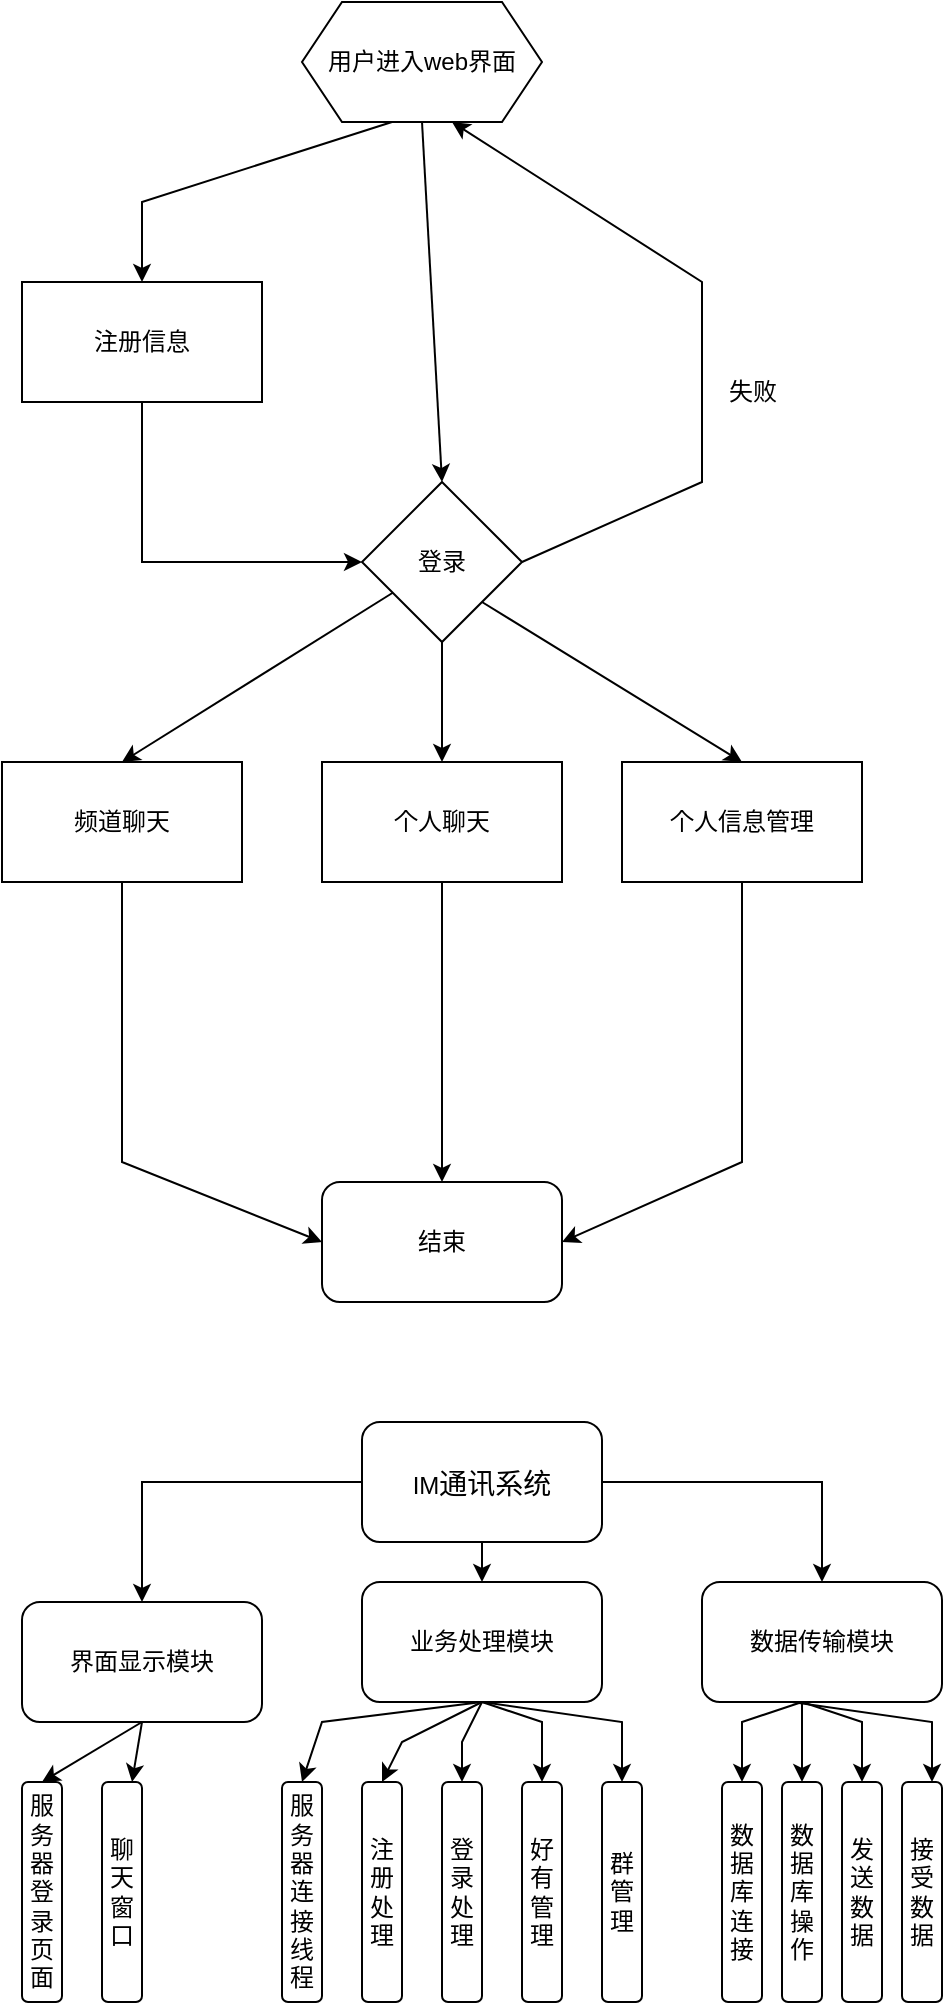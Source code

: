 <mxfile version="21.1.7" type="github">
  <diagram id="C5RBs43oDa-KdzZeNtuy" name="Page-1">
    <mxGraphModel dx="662" dy="943" grid="1" gridSize="10" guides="1" tooltips="1" connect="1" arrows="1" fold="1" page="1" pageScale="1" pageWidth="827" pageHeight="1169" math="0" shadow="0">
      <root>
        <mxCell id="WIyWlLk6GJQsqaUBKTNV-0" />
        <mxCell id="WIyWlLk6GJQsqaUBKTNV-1" parent="WIyWlLk6GJQsqaUBKTNV-0" />
        <mxCell id="-pjxlFoHNSqb5RoikKhp-0" value="用户进入web界面" style="shape=hexagon;perimeter=hexagonPerimeter2;whiteSpace=wrap;html=1;fixedSize=1;" parent="WIyWlLk6GJQsqaUBKTNV-1" vertex="1">
          <mxGeometry x="270" y="60" width="120" height="60" as="geometry" />
        </mxCell>
        <mxCell id="-pjxlFoHNSqb5RoikKhp-1" value="注册信息" style="whiteSpace=wrap;html=1;" parent="WIyWlLk6GJQsqaUBKTNV-1" vertex="1">
          <mxGeometry x="130" y="200" width="120" height="60" as="geometry" />
        </mxCell>
        <mxCell id="-pjxlFoHNSqb5RoikKhp-5" value="登录" style="rhombus;whiteSpace=wrap;html=1;" parent="WIyWlLk6GJQsqaUBKTNV-1" vertex="1">
          <mxGeometry x="300" y="300" width="80" height="80" as="geometry" />
        </mxCell>
        <mxCell id="-pjxlFoHNSqb5RoikKhp-8" value="" style="endArrow=classic;html=1;rounded=0;exitX=0.375;exitY=1;exitDx=0;exitDy=0;entryX=0.5;entryY=0;entryDx=0;entryDy=0;" parent="WIyWlLk6GJQsqaUBKTNV-1" source="-pjxlFoHNSqb5RoikKhp-0" target="-pjxlFoHNSqb5RoikKhp-1" edge="1">
          <mxGeometry width="50" height="50" relative="1" as="geometry">
            <mxPoint x="360" y="310" as="sourcePoint" />
            <mxPoint x="410" y="260" as="targetPoint" />
            <Array as="points">
              <mxPoint x="190" y="160" />
            </Array>
          </mxGeometry>
        </mxCell>
        <mxCell id="-pjxlFoHNSqb5RoikKhp-9" value="" style="endArrow=classic;html=1;rounded=0;exitX=0.5;exitY=1;exitDx=0;exitDy=0;entryX=0.5;entryY=0;entryDx=0;entryDy=0;" parent="WIyWlLk6GJQsqaUBKTNV-1" source="-pjxlFoHNSqb5RoikKhp-0" target="-pjxlFoHNSqb5RoikKhp-5" edge="1">
          <mxGeometry width="50" height="50" relative="1" as="geometry">
            <mxPoint x="360" y="310" as="sourcePoint" />
            <mxPoint x="410" y="260" as="targetPoint" />
          </mxGeometry>
        </mxCell>
        <mxCell id="-pjxlFoHNSqb5RoikKhp-10" value="" style="endArrow=classic;html=1;rounded=0;exitX=0.5;exitY=1;exitDx=0;exitDy=0;entryX=0;entryY=0.5;entryDx=0;entryDy=0;" parent="WIyWlLk6GJQsqaUBKTNV-1" source="-pjxlFoHNSqb5RoikKhp-1" target="-pjxlFoHNSqb5RoikKhp-5" edge="1">
          <mxGeometry width="50" height="50" relative="1" as="geometry">
            <mxPoint x="360" y="310" as="sourcePoint" />
            <mxPoint x="410" y="260" as="targetPoint" />
            <Array as="points">
              <mxPoint x="190" y="340" />
            </Array>
          </mxGeometry>
        </mxCell>
        <mxCell id="-pjxlFoHNSqb5RoikKhp-11" value="" style="endArrow=classic;html=1;rounded=0;exitX=1;exitY=0.5;exitDx=0;exitDy=0;entryX=0.625;entryY=1;entryDx=0;entryDy=0;" parent="WIyWlLk6GJQsqaUBKTNV-1" source="-pjxlFoHNSqb5RoikKhp-5" target="-pjxlFoHNSqb5RoikKhp-0" edge="1">
          <mxGeometry width="50" height="50" relative="1" as="geometry">
            <mxPoint x="360" y="310" as="sourcePoint" />
            <mxPoint x="410" y="260" as="targetPoint" />
            <Array as="points">
              <mxPoint x="470" y="300" />
              <mxPoint x="470" y="200" />
            </Array>
          </mxGeometry>
        </mxCell>
        <mxCell id="-pjxlFoHNSqb5RoikKhp-12" value="失败" style="text;html=1;align=center;verticalAlign=middle;resizable=0;points=[];autosize=1;strokeColor=none;fillColor=none;" parent="WIyWlLk6GJQsqaUBKTNV-1" vertex="1">
          <mxGeometry x="470" y="240" width="50" height="30" as="geometry" />
        </mxCell>
        <mxCell id="-pjxlFoHNSqb5RoikKhp-13" value="" style="endArrow=classic;html=1;rounded=0;entryX=0.5;entryY=0;entryDx=0;entryDy=0;" parent="WIyWlLk6GJQsqaUBKTNV-1" source="-pjxlFoHNSqb5RoikKhp-5" target="-pjxlFoHNSqb5RoikKhp-14" edge="1">
          <mxGeometry width="50" height="50" relative="1" as="geometry">
            <mxPoint x="360" y="470" as="sourcePoint" />
            <mxPoint x="340" y="440" as="targetPoint" />
          </mxGeometry>
        </mxCell>
        <mxCell id="-pjxlFoHNSqb5RoikKhp-14" value="频道聊天" style="whiteSpace=wrap;html=1;" parent="WIyWlLk6GJQsqaUBKTNV-1" vertex="1">
          <mxGeometry x="120" y="440" width="120" height="60" as="geometry" />
        </mxCell>
        <mxCell id="-pjxlFoHNSqb5RoikKhp-15" value="个人聊天" style="whiteSpace=wrap;html=1;" parent="WIyWlLk6GJQsqaUBKTNV-1" vertex="1">
          <mxGeometry x="280" y="440" width="120" height="60" as="geometry" />
        </mxCell>
        <mxCell id="-pjxlFoHNSqb5RoikKhp-16" value="个人信息管理" style="whiteSpace=wrap;html=1;" parent="WIyWlLk6GJQsqaUBKTNV-1" vertex="1">
          <mxGeometry x="430" y="440" width="120" height="60" as="geometry" />
        </mxCell>
        <mxCell id="-pjxlFoHNSqb5RoikKhp-17" value="" style="endArrow=classic;html=1;rounded=0;exitX=0.5;exitY=1;exitDx=0;exitDy=0;" parent="WIyWlLk6GJQsqaUBKTNV-1" source="-pjxlFoHNSqb5RoikKhp-5" target="-pjxlFoHNSqb5RoikKhp-15" edge="1">
          <mxGeometry width="50" height="50" relative="1" as="geometry">
            <mxPoint x="360" y="490" as="sourcePoint" />
            <mxPoint x="410" y="440" as="targetPoint" />
          </mxGeometry>
        </mxCell>
        <mxCell id="-pjxlFoHNSqb5RoikKhp-18" value="" style="endArrow=classic;html=1;rounded=0;entryX=0.5;entryY=0;entryDx=0;entryDy=0;exitX=1;exitY=1;exitDx=0;exitDy=0;" parent="WIyWlLk6GJQsqaUBKTNV-1" source="-pjxlFoHNSqb5RoikKhp-5" target="-pjxlFoHNSqb5RoikKhp-16" edge="1">
          <mxGeometry width="50" height="50" relative="1" as="geometry">
            <mxPoint x="360" y="490" as="sourcePoint" />
            <mxPoint x="410" y="440" as="targetPoint" />
          </mxGeometry>
        </mxCell>
        <mxCell id="-pjxlFoHNSqb5RoikKhp-19" value="结束" style="rounded=1;whiteSpace=wrap;html=1;" parent="WIyWlLk6GJQsqaUBKTNV-1" vertex="1">
          <mxGeometry x="280" y="650" width="120" height="60" as="geometry" />
        </mxCell>
        <mxCell id="-pjxlFoHNSqb5RoikKhp-20" value="" style="endArrow=classic;html=1;rounded=0;exitX=0.5;exitY=1;exitDx=0;exitDy=0;entryX=0;entryY=0.5;entryDx=0;entryDy=0;" parent="WIyWlLk6GJQsqaUBKTNV-1" source="-pjxlFoHNSqb5RoikKhp-14" target="-pjxlFoHNSqb5RoikKhp-19" edge="1">
          <mxGeometry width="50" height="50" relative="1" as="geometry">
            <mxPoint x="360" y="650" as="sourcePoint" />
            <mxPoint x="440" y="630" as="targetPoint" />
            <Array as="points">
              <mxPoint x="180" y="640" />
            </Array>
          </mxGeometry>
        </mxCell>
        <mxCell id="-pjxlFoHNSqb5RoikKhp-21" value="" style="endArrow=classic;html=1;rounded=0;exitX=0.5;exitY=1;exitDx=0;exitDy=0;entryX=0.5;entryY=0;entryDx=0;entryDy=0;" parent="WIyWlLk6GJQsqaUBKTNV-1" source="-pjxlFoHNSqb5RoikKhp-15" target="-pjxlFoHNSqb5RoikKhp-19" edge="1">
          <mxGeometry width="50" height="50" relative="1" as="geometry">
            <mxPoint x="360" y="480" as="sourcePoint" />
            <mxPoint x="410" y="430" as="targetPoint" />
          </mxGeometry>
        </mxCell>
        <mxCell id="-pjxlFoHNSqb5RoikKhp-22" value="" style="endArrow=classic;html=1;rounded=0;exitX=0.5;exitY=1;exitDx=0;exitDy=0;entryX=1;entryY=0.5;entryDx=0;entryDy=0;" parent="WIyWlLk6GJQsqaUBKTNV-1" source="-pjxlFoHNSqb5RoikKhp-16" target="-pjxlFoHNSqb5RoikKhp-19" edge="1">
          <mxGeometry width="50" height="50" relative="1" as="geometry">
            <mxPoint x="360" y="480" as="sourcePoint" />
            <mxPoint x="410" y="430" as="targetPoint" />
            <Array as="points">
              <mxPoint x="490" y="640" />
            </Array>
          </mxGeometry>
        </mxCell>
        <mxCell id="mNx8vQpCV-mCol0z09ku-0" value="IM&lt;span style=&quot;text-align: start; font-size: 10.5pt; font-family: 宋体;&quot;&gt;通讯系统&lt;/span&gt;&lt;span style=&quot;font-size: medium; text-align: start;&quot;&gt;&lt;/span&gt;" style="rounded=1;whiteSpace=wrap;html=1;" vertex="1" parent="WIyWlLk6GJQsqaUBKTNV-1">
          <mxGeometry x="300" y="770" width="120" height="60" as="geometry" />
        </mxCell>
        <mxCell id="mNx8vQpCV-mCol0z09ku-1" value="界面显示模块" style="rounded=1;whiteSpace=wrap;html=1;" vertex="1" parent="WIyWlLk6GJQsqaUBKTNV-1">
          <mxGeometry x="130" y="860" width="120" height="60" as="geometry" />
        </mxCell>
        <mxCell id="mNx8vQpCV-mCol0z09ku-2" value="服务器登录页面" style="rounded=1;verticalAlign=middle;whiteSpace=wrap;" vertex="1" parent="WIyWlLk6GJQsqaUBKTNV-1">
          <mxGeometry x="130" y="950" width="20" height="110" as="geometry" />
        </mxCell>
        <mxCell id="mNx8vQpCV-mCol0z09ku-5" value="聊天窗口" style="rounded=1;verticalAlign=middle;whiteSpace=wrap;" vertex="1" parent="WIyWlLk6GJQsqaUBKTNV-1">
          <mxGeometry x="170" y="950" width="20" height="110" as="geometry" />
        </mxCell>
        <mxCell id="mNx8vQpCV-mCol0z09ku-6" value="业务处理模块&lt;br&gt;" style="rounded=1;whiteSpace=wrap;html=1;" vertex="1" parent="WIyWlLk6GJQsqaUBKTNV-1">
          <mxGeometry x="300" y="850" width="120" height="60" as="geometry" />
        </mxCell>
        <mxCell id="mNx8vQpCV-mCol0z09ku-7" value="数据传输模块" style="rounded=1;whiteSpace=wrap;html=1;" vertex="1" parent="WIyWlLk6GJQsqaUBKTNV-1">
          <mxGeometry x="470" y="850" width="120" height="60" as="geometry" />
        </mxCell>
        <mxCell id="mNx8vQpCV-mCol0z09ku-8" value="服务器连接线程" style="rounded=1;verticalAlign=middle;whiteSpace=wrap;" vertex="1" parent="WIyWlLk6GJQsqaUBKTNV-1">
          <mxGeometry x="260" y="950" width="20" height="110" as="geometry" />
        </mxCell>
        <mxCell id="mNx8vQpCV-mCol0z09ku-9" value="注册处理" style="rounded=1;verticalAlign=middle;whiteSpace=wrap;" vertex="1" parent="WIyWlLk6GJQsqaUBKTNV-1">
          <mxGeometry x="300" y="950" width="20" height="110" as="geometry" />
        </mxCell>
        <mxCell id="mNx8vQpCV-mCol0z09ku-10" value="登录处理" style="rounded=1;verticalAlign=middle;whiteSpace=wrap;" vertex="1" parent="WIyWlLk6GJQsqaUBKTNV-1">
          <mxGeometry x="340" y="950" width="20" height="110" as="geometry" />
        </mxCell>
        <mxCell id="mNx8vQpCV-mCol0z09ku-11" value="好有管理" style="rounded=1;verticalAlign=middle;whiteSpace=wrap;" vertex="1" parent="WIyWlLk6GJQsqaUBKTNV-1">
          <mxGeometry x="380" y="950" width="20" height="110" as="geometry" />
        </mxCell>
        <mxCell id="mNx8vQpCV-mCol0z09ku-12" value="群管理" style="rounded=1;verticalAlign=middle;whiteSpace=wrap;" vertex="1" parent="WIyWlLk6GJQsqaUBKTNV-1">
          <mxGeometry x="420" y="950" width="20" height="110" as="geometry" />
        </mxCell>
        <mxCell id="mNx8vQpCV-mCol0z09ku-13" value="数据库连接" style="rounded=1;verticalAlign=middle;whiteSpace=wrap;" vertex="1" parent="WIyWlLk6GJQsqaUBKTNV-1">
          <mxGeometry x="480" y="950" width="20" height="110" as="geometry" />
        </mxCell>
        <mxCell id="mNx8vQpCV-mCol0z09ku-14" value="数据库操作" style="rounded=1;verticalAlign=middle;whiteSpace=wrap;" vertex="1" parent="WIyWlLk6GJQsqaUBKTNV-1">
          <mxGeometry x="510" y="950" width="20" height="110" as="geometry" />
        </mxCell>
        <mxCell id="mNx8vQpCV-mCol0z09ku-15" value="发送数据" style="rounded=1;verticalAlign=middle;whiteSpace=wrap;" vertex="1" parent="WIyWlLk6GJQsqaUBKTNV-1">
          <mxGeometry x="540" y="950" width="20" height="110" as="geometry" />
        </mxCell>
        <mxCell id="mNx8vQpCV-mCol0z09ku-16" value="接受数据" style="rounded=1;verticalAlign=middle;whiteSpace=wrap;" vertex="1" parent="WIyWlLk6GJQsqaUBKTNV-1">
          <mxGeometry x="570" y="950" width="20" height="110" as="geometry" />
        </mxCell>
        <mxCell id="mNx8vQpCV-mCol0z09ku-17" value="" style="endArrow=classic;html=1;rounded=0;exitX=0;exitY=0.5;exitDx=0;exitDy=0;entryX=0.5;entryY=0;entryDx=0;entryDy=0;" edge="1" parent="WIyWlLk6GJQsqaUBKTNV-1" source="mNx8vQpCV-mCol0z09ku-0" target="mNx8vQpCV-mCol0z09ku-1">
          <mxGeometry width="50" height="50" relative="1" as="geometry">
            <mxPoint x="300" y="840" as="sourcePoint" />
            <mxPoint x="350" y="790" as="targetPoint" />
            <Array as="points">
              <mxPoint x="190" y="800" />
            </Array>
          </mxGeometry>
        </mxCell>
        <mxCell id="mNx8vQpCV-mCol0z09ku-19" value="" style="endArrow=classic;html=1;rounded=0;exitX=0.5;exitY=1;exitDx=0;exitDy=0;entryX=0.5;entryY=0;entryDx=0;entryDy=0;" edge="1" parent="WIyWlLk6GJQsqaUBKTNV-1" source="mNx8vQpCV-mCol0z09ku-0" target="mNx8vQpCV-mCol0z09ku-6">
          <mxGeometry width="50" height="50" relative="1" as="geometry">
            <mxPoint x="340" y="840" as="sourcePoint" />
            <mxPoint x="200" y="870" as="targetPoint" />
            <Array as="points" />
          </mxGeometry>
        </mxCell>
        <mxCell id="mNx8vQpCV-mCol0z09ku-20" value="" style="endArrow=classic;html=1;rounded=0;exitX=1;exitY=0.5;exitDx=0;exitDy=0;entryX=0.5;entryY=0;entryDx=0;entryDy=0;" edge="1" parent="WIyWlLk6GJQsqaUBKTNV-1" source="mNx8vQpCV-mCol0z09ku-0" target="mNx8vQpCV-mCol0z09ku-7">
          <mxGeometry width="50" height="50" relative="1" as="geometry">
            <mxPoint x="389.76" y="830" as="sourcePoint" />
            <mxPoint x="389.76" y="850" as="targetPoint" />
            <Array as="points">
              <mxPoint x="530" y="800" />
            </Array>
          </mxGeometry>
        </mxCell>
        <mxCell id="mNx8vQpCV-mCol0z09ku-21" value="" style="endArrow=classic;html=1;rounded=0;exitX=0.5;exitY=1;exitDx=0;exitDy=0;entryX=0.5;entryY=0;entryDx=0;entryDy=0;" edge="1" parent="WIyWlLk6GJQsqaUBKTNV-1" source="mNx8vQpCV-mCol0z09ku-1" target="mNx8vQpCV-mCol0z09ku-2">
          <mxGeometry width="50" height="50" relative="1" as="geometry">
            <mxPoint x="220" y="940" as="sourcePoint" />
            <mxPoint x="270" y="890" as="targetPoint" />
            <Array as="points">
              <mxPoint x="190" y="920" />
            </Array>
          </mxGeometry>
        </mxCell>
        <mxCell id="mNx8vQpCV-mCol0z09ku-22" value="" style="endArrow=classic;html=1;rounded=0;exitX=0.5;exitY=1;exitDx=0;exitDy=0;entryX=0.75;entryY=0;entryDx=0;entryDy=0;" edge="1" parent="WIyWlLk6GJQsqaUBKTNV-1" target="mNx8vQpCV-mCol0z09ku-5">
          <mxGeometry width="50" height="50" relative="1" as="geometry">
            <mxPoint x="190" y="920" as="sourcePoint" />
            <mxPoint x="140" y="950" as="targetPoint" />
          </mxGeometry>
        </mxCell>
        <mxCell id="mNx8vQpCV-mCol0z09ku-23" value="" style="endArrow=classic;html=1;rounded=0;exitX=0.5;exitY=1;exitDx=0;exitDy=0;entryX=0.5;entryY=0;entryDx=0;entryDy=0;" edge="1" parent="WIyWlLk6GJQsqaUBKTNV-1" source="mNx8vQpCV-mCol0z09ku-6">
          <mxGeometry width="50" height="50" relative="1" as="geometry">
            <mxPoint x="320" y="920" as="sourcePoint" />
            <mxPoint x="270" y="950" as="targetPoint" />
            <Array as="points">
              <mxPoint x="280" y="920" />
            </Array>
          </mxGeometry>
        </mxCell>
        <mxCell id="mNx8vQpCV-mCol0z09ku-24" value="" style="endArrow=classic;html=1;rounded=0;entryX=0.5;entryY=0;entryDx=0;entryDy=0;" edge="1" parent="WIyWlLk6GJQsqaUBKTNV-1" target="mNx8vQpCV-mCol0z09ku-9">
          <mxGeometry width="50" height="50" relative="1" as="geometry">
            <mxPoint x="360" y="910" as="sourcePoint" />
            <mxPoint x="280" y="960" as="targetPoint" />
            <Array as="points">
              <mxPoint x="320" y="930" />
            </Array>
          </mxGeometry>
        </mxCell>
        <mxCell id="mNx8vQpCV-mCol0z09ku-25" value="" style="endArrow=classic;html=1;rounded=0;entryX=0.5;entryY=0;entryDx=0;entryDy=0;" edge="1" parent="WIyWlLk6GJQsqaUBKTNV-1" target="mNx8vQpCV-mCol0z09ku-10">
          <mxGeometry width="50" height="50" relative="1" as="geometry">
            <mxPoint x="360" y="910" as="sourcePoint" />
            <mxPoint x="320" y="960" as="targetPoint" />
            <Array as="points">
              <mxPoint x="350" y="930" />
            </Array>
          </mxGeometry>
        </mxCell>
        <mxCell id="mNx8vQpCV-mCol0z09ku-26" value="" style="endArrow=classic;html=1;rounded=0;entryX=0.5;entryY=0;entryDx=0;entryDy=0;" edge="1" parent="WIyWlLk6GJQsqaUBKTNV-1" target="mNx8vQpCV-mCol0z09ku-11">
          <mxGeometry width="50" height="50" relative="1" as="geometry">
            <mxPoint x="360" y="910" as="sourcePoint" />
            <mxPoint x="400" y="890" as="targetPoint" />
            <Array as="points">
              <mxPoint x="390" y="920" />
            </Array>
          </mxGeometry>
        </mxCell>
        <mxCell id="mNx8vQpCV-mCol0z09ku-27" value="" style="endArrow=classic;html=1;rounded=0;" edge="1" parent="WIyWlLk6GJQsqaUBKTNV-1">
          <mxGeometry width="50" height="50" relative="1" as="geometry">
            <mxPoint x="360" y="910" as="sourcePoint" />
            <mxPoint x="430" y="950" as="targetPoint" />
            <Array as="points">
              <mxPoint x="430" y="920" />
            </Array>
          </mxGeometry>
        </mxCell>
        <mxCell id="mNx8vQpCV-mCol0z09ku-29" value="" style="endArrow=classic;html=1;rounded=0;entryX=0.5;entryY=0;entryDx=0;entryDy=0;" edge="1" parent="WIyWlLk6GJQsqaUBKTNV-1">
          <mxGeometry width="50" height="50" relative="1" as="geometry">
            <mxPoint x="520" y="910" as="sourcePoint" />
            <mxPoint x="490" y="950" as="targetPoint" />
            <Array as="points">
              <mxPoint x="490" y="920" />
            </Array>
          </mxGeometry>
        </mxCell>
        <mxCell id="mNx8vQpCV-mCol0z09ku-30" value="" style="endArrow=classic;html=1;rounded=0;entryX=0.5;entryY=0;entryDx=0;entryDy=0;" edge="1" parent="WIyWlLk6GJQsqaUBKTNV-1">
          <mxGeometry width="50" height="50" relative="1" as="geometry">
            <mxPoint x="520" y="910" as="sourcePoint" />
            <mxPoint x="520" y="950" as="targetPoint" />
            <Array as="points">
              <mxPoint x="520" y="930" />
            </Array>
          </mxGeometry>
        </mxCell>
        <mxCell id="mNx8vQpCV-mCol0z09ku-31" value="" style="endArrow=classic;html=1;rounded=0;entryX=0.5;entryY=0;entryDx=0;entryDy=0;" edge="1" parent="WIyWlLk6GJQsqaUBKTNV-1">
          <mxGeometry width="50" height="50" relative="1" as="geometry">
            <mxPoint x="520" y="910" as="sourcePoint" />
            <mxPoint x="550" y="950" as="targetPoint" />
            <Array as="points">
              <mxPoint x="550" y="920" />
            </Array>
          </mxGeometry>
        </mxCell>
        <mxCell id="mNx8vQpCV-mCol0z09ku-32" value="" style="endArrow=classic;html=1;rounded=0;" edge="1" parent="WIyWlLk6GJQsqaUBKTNV-1">
          <mxGeometry width="50" height="50" relative="1" as="geometry">
            <mxPoint x="515" y="910" as="sourcePoint" />
            <mxPoint x="585" y="950" as="targetPoint" />
            <Array as="points">
              <mxPoint x="585" y="920" />
            </Array>
          </mxGeometry>
        </mxCell>
      </root>
    </mxGraphModel>
  </diagram>
</mxfile>
